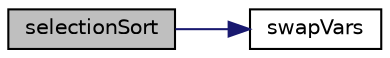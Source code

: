 digraph "selectionSort"
{
 // LATEX_PDF_SIZE
  edge [fontname="Helvetica",fontsize="10",labelfontname="Helvetica",labelfontsize="10"];
  node [fontname="Helvetica",fontsize="10",shape=record];
  rankdir="LR";
  Node1 [label="selectionSort",height=0.2,width=0.4,color="black", fillcolor="grey75", style="filled", fontcolor="black",tooltip=" "];
  Node1 -> Node2 [color="midnightblue",fontsize="10",style="solid",fontname="Helvetica"];
  Node2 [label="swapVars",height=0.2,width=0.4,color="black", fillcolor="white", style="filled",URL="$_templates_8h.html#a19b4b92cd079fb0e570bbfaac5ade8bb",tooltip=" "];
}
